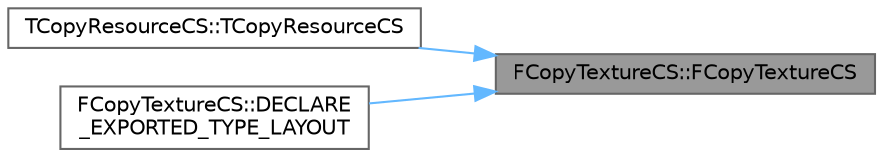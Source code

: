 digraph "FCopyTextureCS::FCopyTextureCS"
{
 // INTERACTIVE_SVG=YES
 // LATEX_PDF_SIZE
  bgcolor="transparent";
  edge [fontname=Helvetica,fontsize=10,labelfontname=Helvetica,labelfontsize=10];
  node [fontname=Helvetica,fontsize=10,shape=box,height=0.2,width=0.4];
  rankdir="RL";
  Node1 [id="Node000001",label="FCopyTextureCS::FCopyTextureCS",height=0.2,width=0.4,color="gray40", fillcolor="grey60", style="filled", fontcolor="black",tooltip=" "];
  Node1 -> Node2 [id="edge1_Node000001_Node000002",dir="back",color="steelblue1",style="solid",tooltip=" "];
  Node2 [id="Node000002",label="TCopyResourceCS::TCopyResourceCS",height=0.2,width=0.4,color="grey40", fillcolor="white", style="filled",URL="$d2/d74/classTCopyResourceCS.html#a61ea8562e470071c874035a4ac7da00c",tooltip=" "];
  Node1 -> Node3 [id="edge2_Node000001_Node000003",dir="back",color="steelblue1",style="solid",tooltip=" "];
  Node3 [id="Node000003",label="FCopyTextureCS::DECLARE\l_EXPORTED_TYPE_LAYOUT",height=0.2,width=0.4,color="grey40", fillcolor="white", style="filled",URL="$d0/d59/classFCopyTextureCS.html#a167f37768fe027c2b1677a5762b7cd73",tooltip=" "];
}
